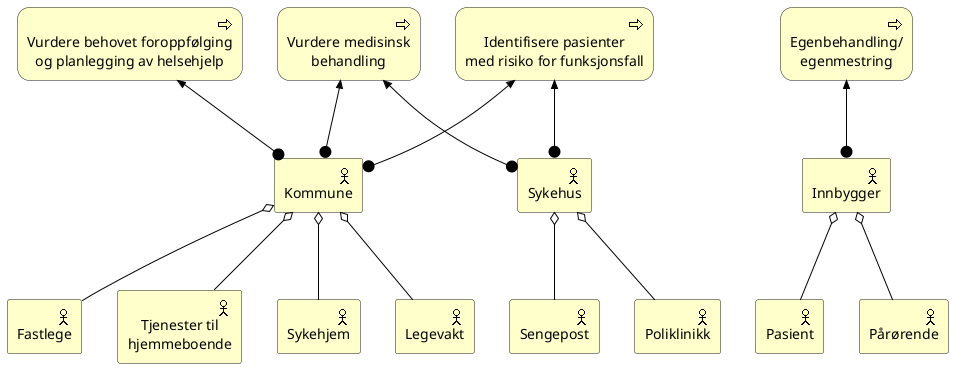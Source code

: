 @startuml
   !include <archimate/Archimate>
   Business_Actor(kommune, "Kommune")
   Business_Actor(sykehus, "Sykehus")
   Business_Actor(innbygger, "Innbygger")

   Business_Actor(fastlege, "Fastlege")
   Business_Actor(hjemme, "Tjenester til\nhjemmeboende")
   Business_Actor(sykehjem, "Sykehjem")
   Business_Actor(legevakt, "Legevakt")

   Business_Actor(pasient, "Pasient")
   Business_Actor(parorende, "Pårørende")
   
   Business_Actor(seng, "Sengepost")
   Business_Actor(poli, "Poliklinikk")

   Rel_Aggregation(kommune, fastlege)
   Rel_Aggregation(kommune, hjemme)
   Rel_Aggregation(kommune, sykehjem)
   Rel_Aggregation(kommune, legevakt)

   Rel_Aggregation(innbygger, pasient)
   Rel_Aggregation(innbygger, parorende)

   Rel_Aggregation(sykehus, seng)
   Rel_Aggregation(sykehus, poli)

   Business_Process(identifiser, "Identifisere pasienter\nmed risiko for funksjonsfall")
   Business_Process(vurdere, "Vurdere behovet foroppfølging\nog planlegging av helsehjelp​")
   Business_Process(vurderem, "Vurdere medisinsk\nbehandling")
   Business_Process(egenbehandling, "Egenbehandling/\negenmestring")

   Rel_Assignment_Up(kommune, identifiser)
   Rel_Assignment_Up(innbygger, egenbehandling)
   Rel_Assignment_Up(kommune, vurdere)
   Rel_Assignment_Up(kommune, vurderem)
   Rel_Assignment_Up(sykehus, vurderem)
   Rel_Assignment_Up(sykehus, identifiser)
@enduml